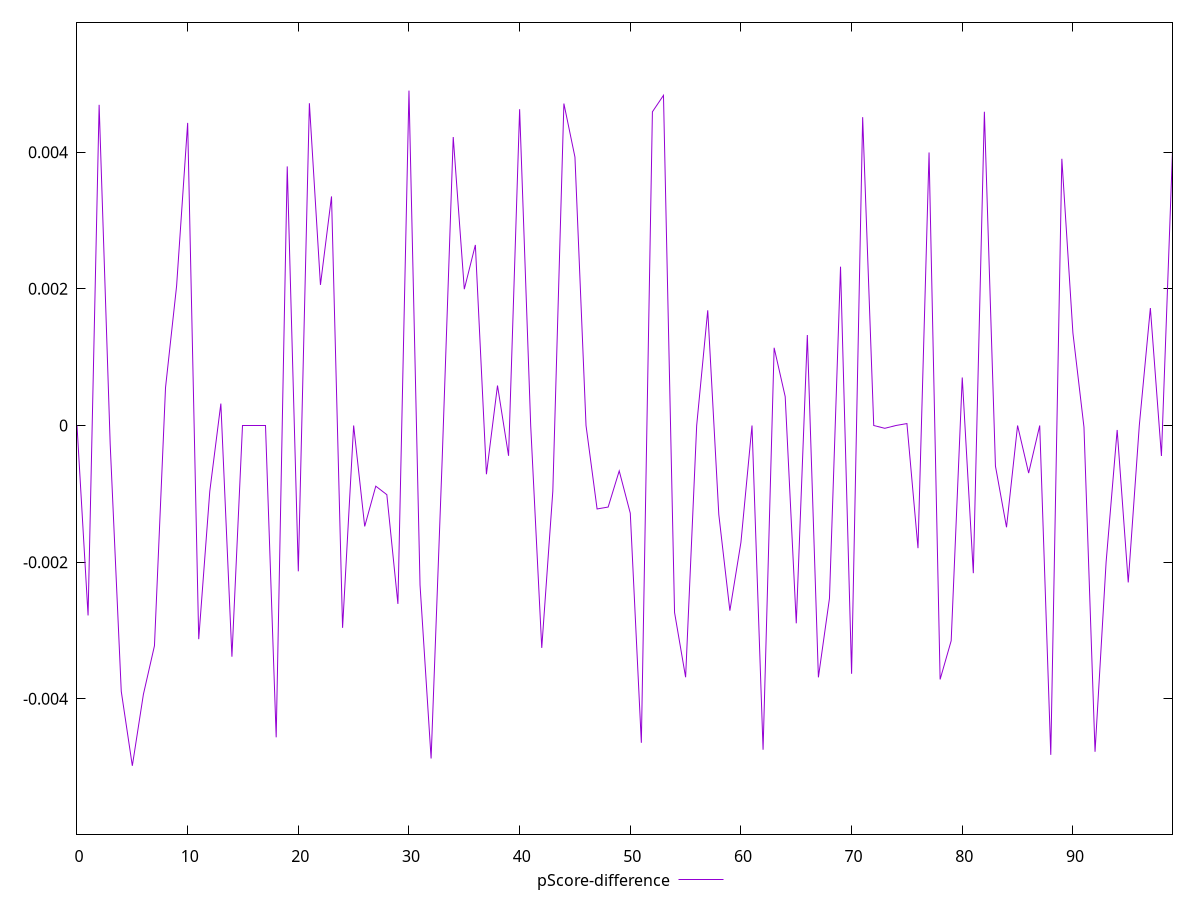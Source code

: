 reset

$pScoreDifference <<EOF
0 0
1 -0.0027800000000000047
2 0.004693333333333327
3 -0.00027444444444446603
4 -0.003890833333134669
5 -0.0049799999998261235
6 -0.003934444444444463
7 -0.0032233333331532776
8 0.0005550000001677269
9 0.0020408333333520323
10 0.004428333333538204
11 -0.00312666666616368
12 -0.0009622222222221977
13 0.00032083333314703033
14 -0.003383333333767946
15 0
16 0
17 0
18 -0.00456333333393566
19 0.003792222222222197
20 -0.002134166666461823
21 0.004716666666014779
22 0.0020574999996461063
23 0.003352500000037173
24 -0.002961111111111081
25 0
26 -0.0014766666666666817
27 -0.0008877777777778206
28 -0.0010122222222221922
29 -0.0026108333328739297
30 0.00490083333415281
31 -0.002335555555555535
32 -0.004873333333525798
33 -0.0005011111111110633
34 0.004221666666368695
35 0.0019949999994908207
36 0.002642499999298331
37 -0.0007133333333250169
38 0.0005849999996522248
39 -0.0004433333333333511
40 0.004628333333724477
41 0
42 -0.0032544444444444487
43 -0.0009608333332774555
44 0.004711666665971226
45 0.003927777777425923
46 0
47 -0.0012211111111111173
48 -0.0011933333333581375
49 -0.0006644444444444675
50 -0.0012833333325882323
51 -0.004643333333854915
52 0.004590833333786626
53 0.0048316666670144
54 -0.0027358333339604357
55 -0.0036841666675173634
56 0
57 0.0016858333333705788
58 -0.0013033333332794772
59 -0.00270999999999999
60 -0.0017091666674241557
61 0
62 -0.004745000000111688
63 0.001137500000186309
64 0.0004225000009561164
65 -0.0028944444444444217
66 0.0013241666671819363
67 -0.0036855555555556085
68 -0.0025300000000000322
69 0.0023241666673372574
70 -0.0036333333328366635
71 0.004512222222222251
72 0
73 -0.00004083333304150116
74 0
75 0.000028333333320862408
76 -0.0017950000008568612
77 0.00399555555555553
78 -0.003715833333941876
79 -0.003150000000217368
80 0.0007025000002857107
81 -0.002160833333618939
82 0.004591666666480365
83 -0.0005933333333333346
84 -0.001488888888888873
85 0
86 -0.0006958333333022537
87 0
88 -0.004819999999987612
89 0.0039033333336313536
90 0.0013550000001365525
91 -0.000024166666747316157
92 -0.004774999999596519
93 -0.0020000000000000018
94 -0.00006555555555554093
95 -0.0022966666667101343
96 0
97 0.0017191666667348837
98 -0.0004455555555555879
99 0.004017777777777787
EOF

set key outside below
set xrange [0:99]
set yrange [-0.0059799999998261235:0.00590083333415281]
set trange [-0.0059799999998261235:0.00590083333415281]
set terminal svg size 640, 500 enhanced background rgb 'white'
set output "report_00015_2021-02-09T16-11-33.973Z/uses-rel-preconnect/samples/pages+cached+noadtech+nomedia+nocss/pScore-difference/values.svg"

plot $pScoreDifference title "pScore-difference" with line

reset
